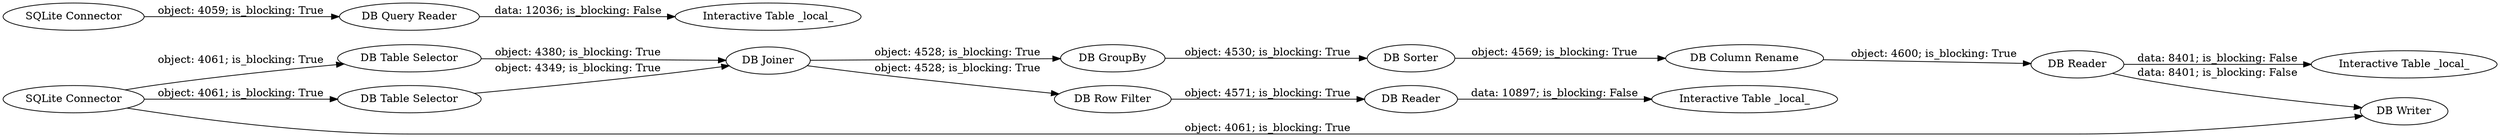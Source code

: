 digraph {
	"-979366209821468573_6" [label="DB Table Selector"]
	"-979366209821468573_475" [label="Interactive Table _local_"]
	"-979366209821468573_483" [label="Interactive Table _local_"]
	"-979366209821468573_476" [label="DB GroupBy"]
	"-979366209821468573_466" [label="DB Table Selector"]
	"-979366209821468573_479" [label="DB Sorter"]
	"-979366209821468573_477" [label="DB Reader"]
	"-979366209821468573_478" [label="Interactive Table _local_"]
	"-979366209821468573_486" [label="DB Column Rename"]
	"-979366209821468573_474" [label="DB Reader"]
	"-979366209821468573_485" [label="DB Writer"]
	"-979366209821468573_473" [label="DB Row Filter"]
	"-979366209821468573_470" [label="DB Joiner"]
	"-979366209821468573_464" [label="SQLite Connector"]
	"-979366209821468573_484" [label="SQLite Connector"]
	"-979366209821468573_487" [label="DB Query Reader"]
	"-979366209821468573_484" -> "-979366209821468573_487" [label="object: 4059; is_blocking: True"]
	"-979366209821468573_470" -> "-979366209821468573_476" [label="object: 4528; is_blocking: True"]
	"-979366209821468573_476" -> "-979366209821468573_479" [label="object: 4530; is_blocking: True"]
	"-979366209821468573_479" -> "-979366209821468573_486" [label="object: 4569; is_blocking: True"]
	"-979366209821468573_464" -> "-979366209821468573_485" [label="object: 4061; is_blocking: True"]
	"-979366209821468573_6" -> "-979366209821468573_470" [label="object: 4380; is_blocking: True"]
	"-979366209821468573_464" -> "-979366209821468573_466" [label="object: 4061; is_blocking: True"]
	"-979366209821468573_473" -> "-979366209821468573_474" [label="object: 4571; is_blocking: True"]
	"-979366209821468573_464" -> "-979366209821468573_6" [label="object: 4061; is_blocking: True"]
	"-979366209821468573_474" -> "-979366209821468573_475" [label="data: 10897; is_blocking: False"]
	"-979366209821468573_466" -> "-979366209821468573_470" [label="object: 4349; is_blocking: True"]
	"-979366209821468573_477" -> "-979366209821468573_478" [label="data: 8401; is_blocking: False"]
	"-979366209821468573_487" -> "-979366209821468573_483" [label="data: 12036; is_blocking: False"]
	"-979366209821468573_486" -> "-979366209821468573_477" [label="object: 4600; is_blocking: True"]
	"-979366209821468573_477" -> "-979366209821468573_485" [label="data: 8401; is_blocking: False"]
	"-979366209821468573_470" -> "-979366209821468573_473" [label="object: 4528; is_blocking: True"]
	rankdir=LR
}
